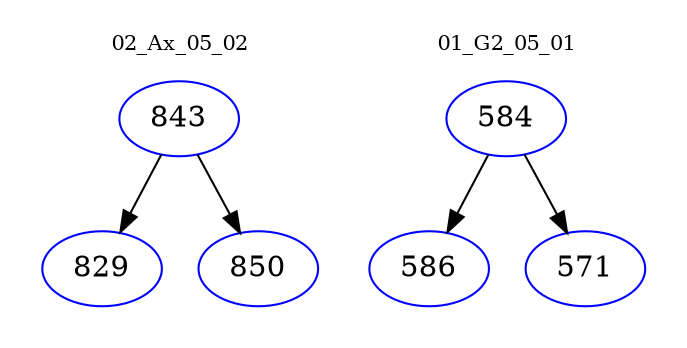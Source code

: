 digraph{
subgraph cluster_0 {
color = white
label = "02_Ax_05_02";
fontsize=10;
T0_843 [label="843", color="blue"]
T0_843 -> T0_829 [color="black"]
T0_829 [label="829", color="blue"]
T0_843 -> T0_850 [color="black"]
T0_850 [label="850", color="blue"]
}
subgraph cluster_1 {
color = white
label = "01_G2_05_01";
fontsize=10;
T1_584 [label="584", color="blue"]
T1_584 -> T1_586 [color="black"]
T1_586 [label="586", color="blue"]
T1_584 -> T1_571 [color="black"]
T1_571 [label="571", color="blue"]
}
}
